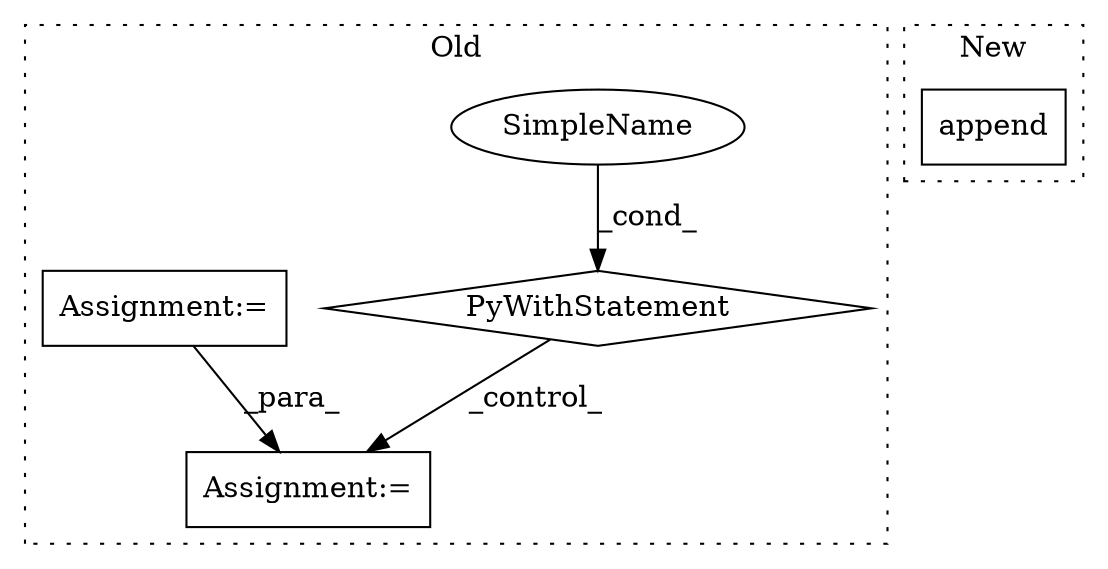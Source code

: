 digraph G {
subgraph cluster0 {
1 [label="PyWithStatement" a="104" s="13951,13972" l="10,2" shape="diamond"];
3 [label="Assignment:=" a="7" s="13990" l="1" shape="box"];
4 [label="SimpleName" a="42" s="" l="" shape="ellipse"];
5 [label="Assignment:=" a="7" s="13393" l="4" shape="box"];
label = "Old";
style="dotted";
}
subgraph cluster1 {
2 [label="append" a="32" s="12708,12753" l="7,1" shape="box"];
label = "New";
style="dotted";
}
1 -> 3 [label="_control_"];
4 -> 1 [label="_cond_"];
5 -> 3 [label="_para_"];
}